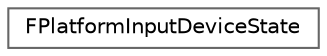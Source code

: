 digraph "Graphical Class Hierarchy"
{
 // INTERACTIVE_SVG=YES
 // LATEX_PDF_SIZE
  bgcolor="transparent";
  edge [fontname=Helvetica,fontsize=10,labelfontname=Helvetica,labelfontsize=10];
  node [fontname=Helvetica,fontsize=10,shape=box,height=0.2,width=0.4];
  rankdir="LR";
  Node0 [id="Node000000",label="FPlatformInputDeviceState",height=0.2,width=0.4,color="grey40", fillcolor="white", style="filled",URL="$d2/d12/structFPlatformInputDeviceState.html",tooltip="Data about an input device's current state."];
}
